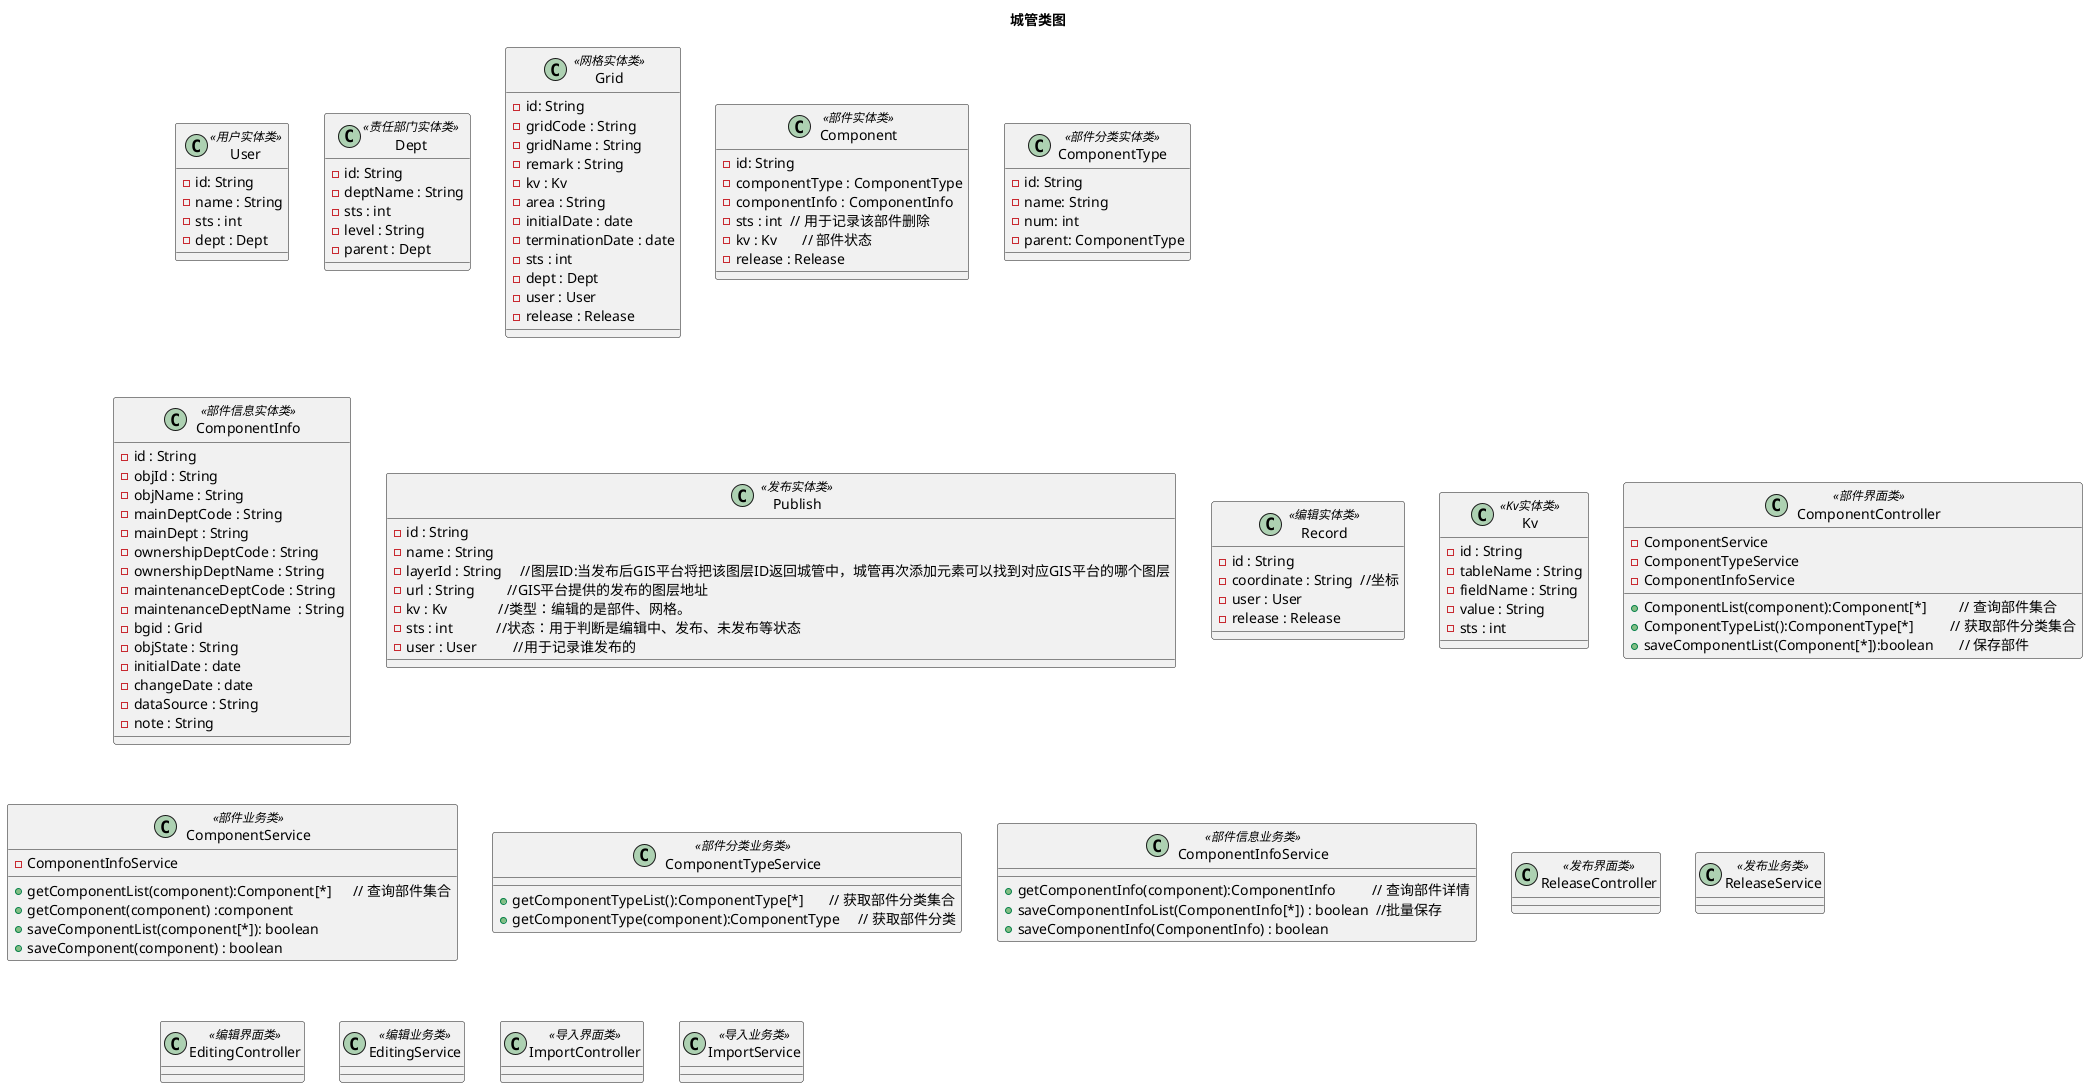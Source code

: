 @startuml
title 城管类图
class User <<用户实体类>>{
    -id: String
    -name : String
    -sts : int
    -dept : Dept
}

class Dept<<责任部门实体类>>{
    -id: String
    -deptName : String
    -sts : int
    -level : String
    -parent : Dept
}

class Grid<<网格实体类>>{
    -id: String
    -gridCode : String
    -gridName : String
    -remark : String
    -kv : Kv
    -area : String
    -initialDate : date
    -terminationDate : date
    -sts : int
    -dept : Dept
    -user : User
    -release : Release
}

class Component<<部件实体类>>{
    -id: String
    -componentType : ComponentType
    -componentInfo : ComponentInfo
    -sts : int  // 用于记录该部件删除
    -kv : Kv       // 部件状态
    -release : Release
}

class ComponentType<<部件分类实体类>>{
    -id: String
    -name: String
    -num: int
    -parent: ComponentType
}

class ComponentInfo<<部件信息实体类>>{
    -id : String
    -objId : String
    -objName : String
    -mainDeptCode : String
    -mainDept : String
    -ownershipDeptCode : String
    -ownershipDeptName : String
    -maintenanceDeptCode : String
    -maintenanceDeptName  : String
    -bgid : Grid
    -objState : String
    -initialDate : date
    -changeDate : date
    -dataSource : String
    -note : String
}

class Publish<<发布实体类>>{
    -id : String
    -name : String
    -layerId : String     //图层ID:当发布后GIS平台将把该图层ID返回城管中，城管再次添加元素可以找到对应GIS平台的哪个图层
    -url : String         //GIS平台提供的发布的图层地址
    -kv : Kv              //类型：编辑的是部件、网格。
    -sts : int            //状态：用于判断是编辑中、发布、未发布等状态
    -user : User          //用于记录谁发布的
}
class Record<<编辑实体类>>{
    -id : String
    -coordinate : String  //坐标
    -user : User
    -release : Release
}

class Kv<<Kv实体类>>{
    -id : String
    -tableName : String
    -fieldName : String
    -value : String
    -sts : int
}



class ComponentController<<部件界面类>>{
    -ComponentService
    -ComponentTypeService
    -ComponentInfoService
    +ComponentList(component):Component[*]         // 查询部件集合
    +ComponentTypeList():ComponentType[*]          // 获取部件分类集合
    +saveComponentList(Component[*]):boolean       // 保存部件
}

class ComponentService<<部件业务类>>{
    -ComponentInfoService
    +getComponentList(component):Component[*]      // 查询部件集合
    +getComponent(component) :component
    +saveComponentList(component[*]): boolean
    +saveComponent(component) : boolean
}
class ComponentTypeService<<部件分类业务类>>{
    +getComponentTypeList():ComponentType[*]       // 获取部件分类集合
    +getComponentType(component):ComponentType     // 获取部件分类
}
class ComponentInfoService<<部件信息业务类>>{
    +getComponentInfo(component):ComponentInfo          // 查询部件详情
    +saveComponentInfoList(ComponentInfo[*]) : boolean  //批量保存
    +saveComponentInfo(ComponentInfo) : boolean
}

class ReleaseController<<发布界面类>>{

}
class ReleaseService<<发布业务类>>{

}

class EditingController<<编辑界面类>>{

}
class EditingService<<编辑业务类>>{

}
class ImportController<<导入界面类>>{

}
class ImportService<<导入业务类>>{

}








@enduml